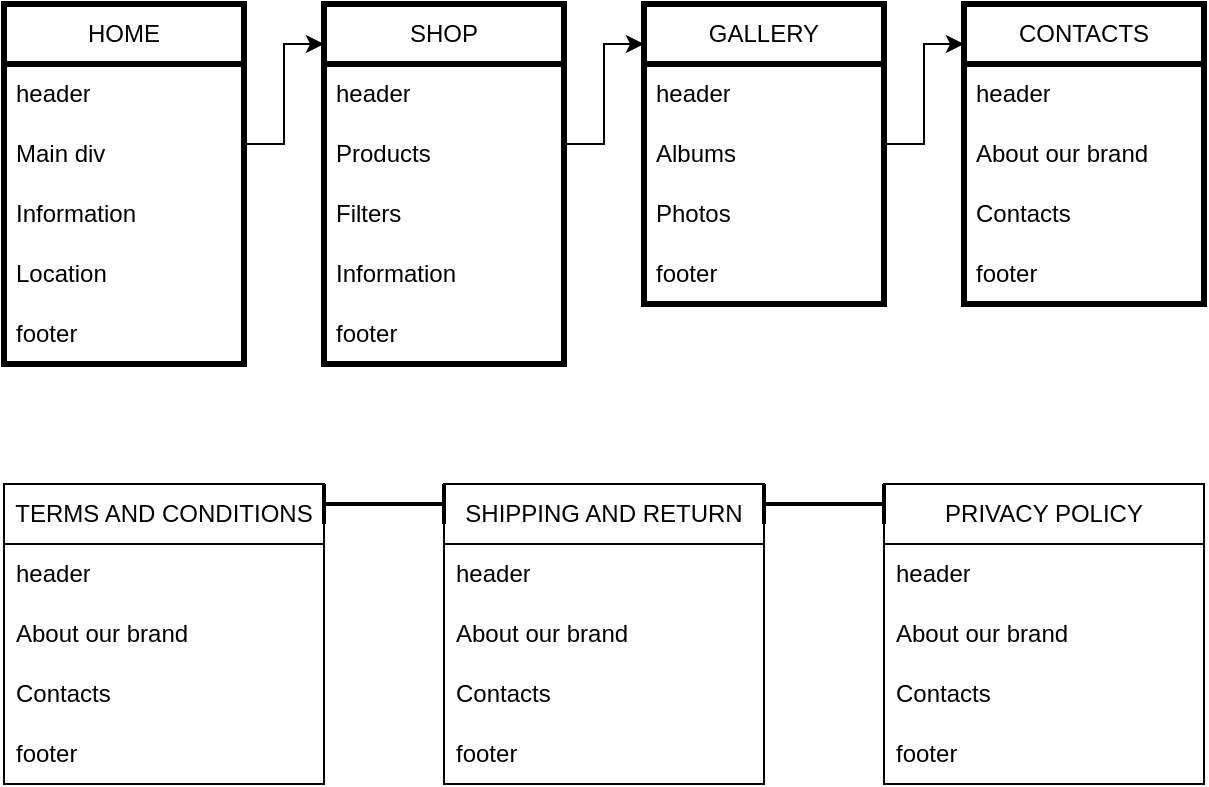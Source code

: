 <mxfile version="20.5.2" type="github">
  <diagram id="gQX0JnDklRtMckjCPTlm" name="Сторінка-1">
    <mxGraphModel dx="946" dy="622" grid="1" gridSize="10" guides="1" tooltips="1" connect="1" arrows="1" fold="1" page="1" pageScale="1" pageWidth="827" pageHeight="1169" math="0" shadow="0">
      <root>
        <mxCell id="0" />
        <mxCell id="1" parent="0" />
        <mxCell id="qCxTCDc-8jaaFo2U0-Lr-3" value="HOME" style="swimlane;fontStyle=0;childLayout=stackLayout;horizontal=1;startSize=30;horizontalStack=0;resizeParent=1;resizeParentMax=0;resizeLast=0;collapsible=1;marginBottom=0;whiteSpace=wrap;html=1;strokeWidth=3;perimeterSpacing=1;swimlaneFillColor=default;" vertex="1" parent="1">
          <mxGeometry x="120" y="80" width="120" height="180" as="geometry" />
        </mxCell>
        <mxCell id="qCxTCDc-8jaaFo2U0-Lr-4" value="header" style="text;strokeColor=none;fillColor=none;align=left;verticalAlign=middle;spacingLeft=4;spacingRight=4;overflow=hidden;points=[[0,0.5],[1,0.5]];portConstraint=eastwest;rotatable=0;whiteSpace=wrap;html=1;strokeWidth=3;perimeterSpacing=1;swimlaneFillColor=default;" vertex="1" parent="qCxTCDc-8jaaFo2U0-Lr-3">
          <mxGeometry y="30" width="120" height="30" as="geometry" />
        </mxCell>
        <mxCell id="qCxTCDc-8jaaFo2U0-Lr-5" value="Main div" style="text;strokeColor=none;fillColor=none;align=left;verticalAlign=middle;spacingLeft=4;spacingRight=4;overflow=hidden;points=[[0,0.5],[1,0.5]];portConstraint=eastwest;rotatable=0;whiteSpace=wrap;html=1;strokeWidth=3;perimeterSpacing=1;swimlaneFillColor=default;" vertex="1" parent="qCxTCDc-8jaaFo2U0-Lr-3">
          <mxGeometry y="60" width="120" height="30" as="geometry" />
        </mxCell>
        <mxCell id="qCxTCDc-8jaaFo2U0-Lr-8" value="Information" style="text;strokeColor=none;fillColor=none;align=left;verticalAlign=middle;spacingLeft=4;spacingRight=4;overflow=hidden;points=[[0,0.5],[1,0.5]];portConstraint=eastwest;rotatable=0;whiteSpace=wrap;html=1;strokeWidth=3;perimeterSpacing=1;swimlaneFillColor=default;" vertex="1" parent="qCxTCDc-8jaaFo2U0-Lr-3">
          <mxGeometry y="90" width="120" height="30" as="geometry" />
        </mxCell>
        <mxCell id="qCxTCDc-8jaaFo2U0-Lr-7" value="Location" style="text;strokeColor=none;fillColor=none;align=left;verticalAlign=middle;spacingLeft=4;spacingRight=4;overflow=hidden;points=[[0,0.5],[1,0.5]];portConstraint=eastwest;rotatable=0;whiteSpace=wrap;html=1;strokeWidth=3;perimeterSpacing=1;swimlaneFillColor=default;" vertex="1" parent="qCxTCDc-8jaaFo2U0-Lr-3">
          <mxGeometry y="120" width="120" height="30" as="geometry" />
        </mxCell>
        <mxCell id="qCxTCDc-8jaaFo2U0-Lr-6" value="footer" style="text;strokeColor=none;fillColor=none;align=left;verticalAlign=middle;spacingLeft=4;spacingRight=4;overflow=hidden;points=[[0,0.5],[1,0.5]];portConstraint=eastwest;rotatable=0;whiteSpace=wrap;html=1;strokeWidth=3;perimeterSpacing=1;swimlaneFillColor=default;" vertex="1" parent="qCxTCDc-8jaaFo2U0-Lr-3">
          <mxGeometry y="150" width="120" height="30" as="geometry" />
        </mxCell>
        <mxCell id="qCxTCDc-8jaaFo2U0-Lr-10" value="SHOP" style="swimlane;fontStyle=0;childLayout=stackLayout;horizontal=1;startSize=30;horizontalStack=0;resizeParent=1;resizeParentMax=0;resizeLast=0;collapsible=1;marginBottom=0;whiteSpace=wrap;html=1;strokeWidth=3;perimeterSpacing=1;swimlaneFillColor=default;" vertex="1" parent="1">
          <mxGeometry x="280" y="80" width="120" height="180" as="geometry" />
        </mxCell>
        <mxCell id="qCxTCDc-8jaaFo2U0-Lr-11" value="header" style="text;strokeColor=none;fillColor=none;align=left;verticalAlign=middle;spacingLeft=4;spacingRight=4;overflow=hidden;points=[[0,0.5],[1,0.5]];portConstraint=eastwest;rotatable=0;whiteSpace=wrap;html=1;strokeWidth=3;perimeterSpacing=1;swimlaneFillColor=default;" vertex="1" parent="qCxTCDc-8jaaFo2U0-Lr-10">
          <mxGeometry y="30" width="120" height="30" as="geometry" />
        </mxCell>
        <mxCell id="qCxTCDc-8jaaFo2U0-Lr-12" value="Products" style="text;strokeColor=none;fillColor=none;align=left;verticalAlign=middle;spacingLeft=4;spacingRight=4;overflow=hidden;points=[[0,0.5],[1,0.5]];portConstraint=eastwest;rotatable=0;whiteSpace=wrap;html=1;strokeWidth=3;perimeterSpacing=1;swimlaneFillColor=default;" vertex="1" parent="qCxTCDc-8jaaFo2U0-Lr-10">
          <mxGeometry y="60" width="120" height="30" as="geometry" />
        </mxCell>
        <mxCell id="qCxTCDc-8jaaFo2U0-Lr-14" value="Filters" style="text;strokeColor=none;fillColor=none;align=left;verticalAlign=middle;spacingLeft=4;spacingRight=4;overflow=hidden;points=[[0,0.5],[1,0.5]];portConstraint=eastwest;rotatable=0;whiteSpace=wrap;html=1;strokeWidth=3;perimeterSpacing=1;swimlaneFillColor=default;" vertex="1" parent="qCxTCDc-8jaaFo2U0-Lr-10">
          <mxGeometry y="90" width="120" height="30" as="geometry" />
        </mxCell>
        <mxCell id="qCxTCDc-8jaaFo2U0-Lr-13" value="Information" style="text;strokeColor=none;fillColor=none;align=left;verticalAlign=middle;spacingLeft=4;spacingRight=4;overflow=hidden;points=[[0,0.5],[1,0.5]];portConstraint=eastwest;rotatable=0;whiteSpace=wrap;html=1;strokeWidth=3;perimeterSpacing=1;swimlaneFillColor=default;" vertex="1" parent="qCxTCDc-8jaaFo2U0-Lr-10">
          <mxGeometry y="120" width="120" height="30" as="geometry" />
        </mxCell>
        <mxCell id="qCxTCDc-8jaaFo2U0-Lr-15" value="footer" style="text;strokeColor=none;fillColor=none;align=left;verticalAlign=middle;spacingLeft=4;spacingRight=4;overflow=hidden;points=[[0,0.5],[1,0.5]];portConstraint=eastwest;rotatable=0;whiteSpace=wrap;html=1;strokeWidth=3;perimeterSpacing=1;swimlaneFillColor=default;" vertex="1" parent="qCxTCDc-8jaaFo2U0-Lr-10">
          <mxGeometry y="150" width="120" height="30" as="geometry" />
        </mxCell>
        <mxCell id="qCxTCDc-8jaaFo2U0-Lr-16" value="GALLERY" style="swimlane;fontStyle=0;childLayout=stackLayout;horizontal=1;startSize=30;horizontalStack=0;resizeParent=1;resizeParentMax=0;resizeLast=0;collapsible=1;marginBottom=0;whiteSpace=wrap;html=1;strokeWidth=3;perimeterSpacing=1;swimlaneFillColor=default;" vertex="1" parent="1">
          <mxGeometry x="440" y="80" width="120" height="150" as="geometry" />
        </mxCell>
        <mxCell id="qCxTCDc-8jaaFo2U0-Lr-17" value="header" style="text;strokeColor=none;fillColor=none;align=left;verticalAlign=middle;spacingLeft=4;spacingRight=4;overflow=hidden;points=[[0,0.5],[1,0.5]];portConstraint=eastwest;rotatable=0;whiteSpace=wrap;html=1;strokeWidth=3;perimeterSpacing=1;swimlaneFillColor=default;" vertex="1" parent="qCxTCDc-8jaaFo2U0-Lr-16">
          <mxGeometry y="30" width="120" height="30" as="geometry" />
        </mxCell>
        <mxCell id="qCxTCDc-8jaaFo2U0-Lr-18" value="Albums" style="text;strokeColor=none;fillColor=none;align=left;verticalAlign=middle;spacingLeft=4;spacingRight=4;overflow=hidden;points=[[0,0.5],[1,0.5]];portConstraint=eastwest;rotatable=0;whiteSpace=wrap;html=1;strokeWidth=3;perimeterSpacing=1;swimlaneFillColor=default;" vertex="1" parent="qCxTCDc-8jaaFo2U0-Lr-16">
          <mxGeometry y="60" width="120" height="30" as="geometry" />
        </mxCell>
        <mxCell id="qCxTCDc-8jaaFo2U0-Lr-19" value="Photos" style="text;strokeColor=none;fillColor=none;align=left;verticalAlign=middle;spacingLeft=4;spacingRight=4;overflow=hidden;points=[[0,0.5],[1,0.5]];portConstraint=eastwest;rotatable=0;whiteSpace=wrap;html=1;strokeWidth=3;perimeterSpacing=1;swimlaneFillColor=default;" vertex="1" parent="qCxTCDc-8jaaFo2U0-Lr-16">
          <mxGeometry y="90" width="120" height="30" as="geometry" />
        </mxCell>
        <mxCell id="qCxTCDc-8jaaFo2U0-Lr-21" value="footer" style="text;strokeColor=none;fillColor=none;align=left;verticalAlign=middle;spacingLeft=4;spacingRight=4;overflow=hidden;points=[[0,0.5],[1,0.5]];portConstraint=eastwest;rotatable=0;whiteSpace=wrap;html=1;strokeWidth=3;perimeterSpacing=1;swimlaneFillColor=default;" vertex="1" parent="qCxTCDc-8jaaFo2U0-Lr-16">
          <mxGeometry y="120" width="120" height="30" as="geometry" />
        </mxCell>
        <mxCell id="qCxTCDc-8jaaFo2U0-Lr-22" value="CONTACTS" style="swimlane;fontStyle=0;childLayout=stackLayout;horizontal=1;startSize=30;horizontalStack=0;resizeParent=1;resizeParentMax=0;resizeLast=0;collapsible=1;marginBottom=0;whiteSpace=wrap;html=1;strokeWidth=3;perimeterSpacing=1;swimlaneFillColor=default;" vertex="1" parent="1">
          <mxGeometry x="600" y="80" width="120" height="150" as="geometry" />
        </mxCell>
        <mxCell id="qCxTCDc-8jaaFo2U0-Lr-23" value="header" style="text;strokeColor=none;fillColor=none;align=left;verticalAlign=middle;spacingLeft=4;spacingRight=4;overflow=hidden;points=[[0,0.5],[1,0.5]];portConstraint=eastwest;rotatable=0;whiteSpace=wrap;html=1;strokeWidth=3;perimeterSpacing=1;swimlaneFillColor=default;" vertex="1" parent="qCxTCDc-8jaaFo2U0-Lr-22">
          <mxGeometry y="30" width="120" height="30" as="geometry" />
        </mxCell>
        <mxCell id="qCxTCDc-8jaaFo2U0-Lr-24" value="About our brand" style="text;strokeColor=none;fillColor=none;align=left;verticalAlign=middle;spacingLeft=4;spacingRight=4;overflow=hidden;points=[[0,0.5],[1,0.5]];portConstraint=eastwest;rotatable=0;whiteSpace=wrap;html=1;strokeWidth=3;perimeterSpacing=1;swimlaneFillColor=default;" vertex="1" parent="qCxTCDc-8jaaFo2U0-Lr-22">
          <mxGeometry y="60" width="120" height="30" as="geometry" />
        </mxCell>
        <mxCell id="qCxTCDc-8jaaFo2U0-Lr-25" value="Contacts" style="text;strokeColor=none;fillColor=none;align=left;verticalAlign=middle;spacingLeft=4;spacingRight=4;overflow=hidden;points=[[0,0.5],[1,0.5]];portConstraint=eastwest;rotatable=0;whiteSpace=wrap;html=1;strokeWidth=3;perimeterSpacing=1;swimlaneFillColor=default;" vertex="1" parent="qCxTCDc-8jaaFo2U0-Lr-22">
          <mxGeometry y="90" width="120" height="30" as="geometry" />
        </mxCell>
        <mxCell id="qCxTCDc-8jaaFo2U0-Lr-26" value="footer" style="text;strokeColor=none;fillColor=none;align=left;verticalAlign=middle;spacingLeft=4;spacingRight=4;overflow=hidden;points=[[0,0.5],[1,0.5]];portConstraint=eastwest;rotatable=0;whiteSpace=wrap;html=1;strokeWidth=3;perimeterSpacing=1;swimlaneFillColor=default;" vertex="1" parent="qCxTCDc-8jaaFo2U0-Lr-22">
          <mxGeometry y="120" width="120" height="30" as="geometry" />
        </mxCell>
        <mxCell id="qCxTCDc-8jaaFo2U0-Lr-27" value="TERMS AND CONDITIONS" style="swimlane;fontStyle=0;childLayout=stackLayout;horizontal=1;startSize=30;horizontalStack=0;resizeParent=1;resizeParentMax=0;resizeLast=0;collapsible=1;marginBottom=0;whiteSpace=wrap;html=1;" vertex="1" parent="1">
          <mxGeometry x="120" y="320" width="160" height="150" as="geometry" />
        </mxCell>
        <mxCell id="qCxTCDc-8jaaFo2U0-Lr-28" value="header" style="text;strokeColor=none;fillColor=none;align=left;verticalAlign=middle;spacingLeft=4;spacingRight=4;overflow=hidden;points=[[0,0.5],[1,0.5]];portConstraint=eastwest;rotatable=0;whiteSpace=wrap;html=1;" vertex="1" parent="qCxTCDc-8jaaFo2U0-Lr-27">
          <mxGeometry y="30" width="160" height="30" as="geometry" />
        </mxCell>
        <mxCell id="qCxTCDc-8jaaFo2U0-Lr-29" value="About our brand" style="text;strokeColor=none;fillColor=none;align=left;verticalAlign=middle;spacingLeft=4;spacingRight=4;overflow=hidden;points=[[0,0.5],[1,0.5]];portConstraint=eastwest;rotatable=0;whiteSpace=wrap;html=1;" vertex="1" parent="qCxTCDc-8jaaFo2U0-Lr-27">
          <mxGeometry y="60" width="160" height="30" as="geometry" />
        </mxCell>
        <mxCell id="qCxTCDc-8jaaFo2U0-Lr-30" value="Contacts" style="text;strokeColor=none;fillColor=none;align=left;verticalAlign=middle;spacingLeft=4;spacingRight=4;overflow=hidden;points=[[0,0.5],[1,0.5]];portConstraint=eastwest;rotatable=0;whiteSpace=wrap;html=1;" vertex="1" parent="qCxTCDc-8jaaFo2U0-Lr-27">
          <mxGeometry y="90" width="160" height="30" as="geometry" />
        </mxCell>
        <mxCell id="qCxTCDc-8jaaFo2U0-Lr-31" value="footer" style="text;strokeColor=none;fillColor=none;align=left;verticalAlign=middle;spacingLeft=4;spacingRight=4;overflow=hidden;points=[[0,0.5],[1,0.5]];portConstraint=eastwest;rotatable=0;whiteSpace=wrap;html=1;" vertex="1" parent="qCxTCDc-8jaaFo2U0-Lr-27">
          <mxGeometry y="120" width="160" height="30" as="geometry" />
        </mxCell>
        <mxCell id="qCxTCDc-8jaaFo2U0-Lr-32" value="SHIPPING AND RETURN" style="swimlane;fontStyle=0;childLayout=stackLayout;horizontal=1;startSize=30;horizontalStack=0;resizeParent=1;resizeParentMax=0;resizeLast=0;collapsible=1;marginBottom=0;whiteSpace=wrap;html=1;" vertex="1" parent="1">
          <mxGeometry x="340" y="320" width="160" height="150" as="geometry" />
        </mxCell>
        <mxCell id="qCxTCDc-8jaaFo2U0-Lr-33" value="header" style="text;strokeColor=none;fillColor=none;align=left;verticalAlign=middle;spacingLeft=4;spacingRight=4;overflow=hidden;points=[[0,0.5],[1,0.5]];portConstraint=eastwest;rotatable=0;whiteSpace=wrap;html=1;" vertex="1" parent="qCxTCDc-8jaaFo2U0-Lr-32">
          <mxGeometry y="30" width="160" height="30" as="geometry" />
        </mxCell>
        <mxCell id="qCxTCDc-8jaaFo2U0-Lr-34" value="About our brand" style="text;strokeColor=none;fillColor=none;align=left;verticalAlign=middle;spacingLeft=4;spacingRight=4;overflow=hidden;points=[[0,0.5],[1,0.5]];portConstraint=eastwest;rotatable=0;whiteSpace=wrap;html=1;" vertex="1" parent="qCxTCDc-8jaaFo2U0-Lr-32">
          <mxGeometry y="60" width="160" height="30" as="geometry" />
        </mxCell>
        <mxCell id="qCxTCDc-8jaaFo2U0-Lr-35" value="Contacts" style="text;strokeColor=none;fillColor=none;align=left;verticalAlign=middle;spacingLeft=4;spacingRight=4;overflow=hidden;points=[[0,0.5],[1,0.5]];portConstraint=eastwest;rotatable=0;whiteSpace=wrap;html=1;" vertex="1" parent="qCxTCDc-8jaaFo2U0-Lr-32">
          <mxGeometry y="90" width="160" height="30" as="geometry" />
        </mxCell>
        <mxCell id="qCxTCDc-8jaaFo2U0-Lr-36" value="footer" style="text;strokeColor=none;fillColor=none;align=left;verticalAlign=middle;spacingLeft=4;spacingRight=4;overflow=hidden;points=[[0,0.5],[1,0.5]];portConstraint=eastwest;rotatable=0;whiteSpace=wrap;html=1;" vertex="1" parent="qCxTCDc-8jaaFo2U0-Lr-32">
          <mxGeometry y="120" width="160" height="30" as="geometry" />
        </mxCell>
        <mxCell id="qCxTCDc-8jaaFo2U0-Lr-37" value="PRIVACY POLICY" style="swimlane;fontStyle=0;childLayout=stackLayout;horizontal=1;startSize=30;horizontalStack=0;resizeParent=1;resizeParentMax=0;resizeLast=0;collapsible=1;marginBottom=0;whiteSpace=wrap;html=1;" vertex="1" parent="1">
          <mxGeometry x="560" y="320" width="160" height="150" as="geometry" />
        </mxCell>
        <mxCell id="qCxTCDc-8jaaFo2U0-Lr-38" value="header" style="text;strokeColor=none;fillColor=none;align=left;verticalAlign=middle;spacingLeft=4;spacingRight=4;overflow=hidden;points=[[0,0.5],[1,0.5]];portConstraint=eastwest;rotatable=0;whiteSpace=wrap;html=1;" vertex="1" parent="qCxTCDc-8jaaFo2U0-Lr-37">
          <mxGeometry y="30" width="160" height="30" as="geometry" />
        </mxCell>
        <mxCell id="qCxTCDc-8jaaFo2U0-Lr-39" value="About our brand" style="text;strokeColor=none;fillColor=none;align=left;verticalAlign=middle;spacingLeft=4;spacingRight=4;overflow=hidden;points=[[0,0.5],[1,0.5]];portConstraint=eastwest;rotatable=0;whiteSpace=wrap;html=1;" vertex="1" parent="qCxTCDc-8jaaFo2U0-Lr-37">
          <mxGeometry y="60" width="160" height="30" as="geometry" />
        </mxCell>
        <mxCell id="qCxTCDc-8jaaFo2U0-Lr-40" value="Contacts" style="text;strokeColor=none;fillColor=none;align=left;verticalAlign=middle;spacingLeft=4;spacingRight=4;overflow=hidden;points=[[0,0.5],[1,0.5]];portConstraint=eastwest;rotatable=0;whiteSpace=wrap;html=1;" vertex="1" parent="qCxTCDc-8jaaFo2U0-Lr-37">
          <mxGeometry y="90" width="160" height="30" as="geometry" />
        </mxCell>
        <mxCell id="qCxTCDc-8jaaFo2U0-Lr-41" value="footer" style="text;strokeColor=none;fillColor=none;align=left;verticalAlign=middle;spacingLeft=4;spacingRight=4;overflow=hidden;points=[[0,0.5],[1,0.5]];portConstraint=eastwest;rotatable=0;whiteSpace=wrap;html=1;" vertex="1" parent="qCxTCDc-8jaaFo2U0-Lr-37">
          <mxGeometry y="120" width="160" height="30" as="geometry" />
        </mxCell>
        <mxCell id="qCxTCDc-8jaaFo2U0-Lr-50" value="" style="edgeStyle=elbowEdgeStyle;elbow=horizontal;endArrow=classic;html=1;rounded=0;" edge="1" parent="1">
          <mxGeometry width="50" height="50" relative="1" as="geometry">
            <mxPoint x="240" y="150" as="sourcePoint" />
            <mxPoint x="280" y="100" as="targetPoint" />
          </mxGeometry>
        </mxCell>
        <mxCell id="qCxTCDc-8jaaFo2U0-Lr-51" value="" style="edgeStyle=elbowEdgeStyle;elbow=horizontal;endArrow=classic;html=1;rounded=0;" edge="1" parent="1">
          <mxGeometry width="50" height="50" relative="1" as="geometry">
            <mxPoint x="400" y="150" as="sourcePoint" />
            <mxPoint x="440" y="100" as="targetPoint" />
          </mxGeometry>
        </mxCell>
        <mxCell id="qCxTCDc-8jaaFo2U0-Lr-52" value="" style="edgeStyle=elbowEdgeStyle;elbow=horizontal;endArrow=classic;html=1;rounded=0;" edge="1" parent="1">
          <mxGeometry width="50" height="50" relative="1" as="geometry">
            <mxPoint x="560" y="150" as="sourcePoint" />
            <mxPoint x="600" y="100" as="targetPoint" />
          </mxGeometry>
        </mxCell>
        <mxCell id="qCxTCDc-8jaaFo2U0-Lr-53" value="" style="shape=crossbar;whiteSpace=wrap;html=1;rounded=1;strokeWidth=2;" vertex="1" parent="1">
          <mxGeometry x="280" y="320" width="60" height="20" as="geometry" />
        </mxCell>
        <mxCell id="qCxTCDc-8jaaFo2U0-Lr-54" value="" style="shape=crossbar;whiteSpace=wrap;html=1;rounded=1;strokeWidth=2;" vertex="1" parent="1">
          <mxGeometry x="500" y="320" width="60" height="20" as="geometry" />
        </mxCell>
      </root>
    </mxGraphModel>
  </diagram>
</mxfile>
